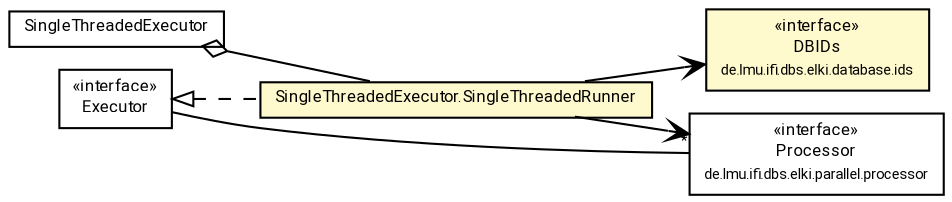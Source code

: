 #!/usr/local/bin/dot
#
# Class diagram 
# Generated by UMLGraph version R5_7_2-60-g0e99a6 (http://www.spinellis.gr/umlgraph/)
#

digraph G {
	graph [fontnames="svg"]
	edge [fontname="Roboto",fontsize=7,labelfontname="Roboto",labelfontsize=7,color="black"];
	node [fontname="Roboto",fontcolor="black",fontsize=8,shape=plaintext,margin=0,width=0,height=0];
	nodesep=0.15;
	ranksep=0.25;
	rankdir=LR;
	// de.lmu.ifi.dbs.elki.database.ids.DBIDs
	c9624427 [label=<<table title="de.lmu.ifi.dbs.elki.database.ids.DBIDs" border="0" cellborder="1" cellspacing="0" cellpadding="2" bgcolor="LemonChiffon" href="../database/ids/DBIDs.html" target="_parent">
		<tr><td><table border="0" cellspacing="0" cellpadding="1">
		<tr><td align="center" balign="center"> &#171;interface&#187; </td></tr>
		<tr><td align="center" balign="center"> <font face="Roboto">DBIDs</font> </td></tr>
		<tr><td align="center" balign="center"> <font face="Roboto" point-size="7.0">de.lmu.ifi.dbs.elki.database.ids</font> </td></tr>
		</table></td></tr>
		</table>>, URL="../database/ids/DBIDs.html"];
	// de.lmu.ifi.dbs.elki.parallel.SingleThreadedExecutor
	c9625044 [label=<<table title="de.lmu.ifi.dbs.elki.parallel.SingleThreadedExecutor" border="0" cellborder="1" cellspacing="0" cellpadding="2" href="SingleThreadedExecutor.html" target="_parent">
		<tr><td><table border="0" cellspacing="0" cellpadding="1">
		<tr><td align="center" balign="center"> <font face="Roboto">SingleThreadedExecutor</font> </td></tr>
		</table></td></tr>
		</table>>, URL="SingleThreadedExecutor.html"];
	// de.lmu.ifi.dbs.elki.parallel.SingleThreadedExecutor.SingleThreadedRunner
	c9625045 [label=<<table title="de.lmu.ifi.dbs.elki.parallel.SingleThreadedExecutor.SingleThreadedRunner" border="0" cellborder="1" cellspacing="0" cellpadding="2" bgcolor="lemonChiffon" href="SingleThreadedExecutor.SingleThreadedRunner.html" target="_parent">
		<tr><td><table border="0" cellspacing="0" cellpadding="1">
		<tr><td align="center" balign="center"> <font face="Roboto">SingleThreadedExecutor.SingleThreadedRunner</font> </td></tr>
		</table></td></tr>
		</table>>, URL="SingleThreadedExecutor.SingleThreadedRunner.html"];
	// de.lmu.ifi.dbs.elki.parallel.processor.Processor
	c9625058 [label=<<table title="de.lmu.ifi.dbs.elki.parallel.processor.Processor" border="0" cellborder="1" cellspacing="0" cellpadding="2" href="processor/Processor.html" target="_parent">
		<tr><td><table border="0" cellspacing="0" cellpadding="1">
		<tr><td align="center" balign="center"> &#171;interface&#187; </td></tr>
		<tr><td align="center" balign="center"> <font face="Roboto">Processor</font> </td></tr>
		<tr><td align="center" balign="center"> <font face="Roboto" point-size="7.0">de.lmu.ifi.dbs.elki.parallel.processor</font> </td></tr>
		</table></td></tr>
		</table>>, URL="processor/Processor.html"];
	// de.lmu.ifi.dbs.elki.parallel.Executor
	c9625071 [label=<<table title="de.lmu.ifi.dbs.elki.parallel.Executor" border="0" cellborder="1" cellspacing="0" cellpadding="2" href="Executor.html" target="_parent">
		<tr><td><table border="0" cellspacing="0" cellpadding="1">
		<tr><td align="center" balign="center"> &#171;interface&#187; </td></tr>
		<tr><td align="center" balign="center"> <font face="Roboto">Executor</font> </td></tr>
		</table></td></tr>
		</table>>, URL="Executor.html"];
	// de.lmu.ifi.dbs.elki.parallel.SingleThreadedExecutor has de.lmu.ifi.dbs.elki.parallel.SingleThreadedExecutor.SingleThreadedRunner
	c9625044 -> c9625045 [arrowhead=none,arrowtail=ediamond,dir=back,weight=4];
	// de.lmu.ifi.dbs.elki.parallel.SingleThreadedExecutor.SingleThreadedRunner implements de.lmu.ifi.dbs.elki.parallel.Executor
	c9625071 -> c9625045 [arrowtail=empty,style=dashed,dir=back,weight=9];
	// de.lmu.ifi.dbs.elki.parallel.Executor assoc de.lmu.ifi.dbs.elki.parallel.processor.Processor
	c9625071 -> c9625058 [arrowhead=none,weight=2];
	// de.lmu.ifi.dbs.elki.parallel.SingleThreadedExecutor.SingleThreadedRunner navassoc de.lmu.ifi.dbs.elki.database.ids.DBIDs
	c9625045 -> c9624427 [arrowhead=open,weight=1];
	// de.lmu.ifi.dbs.elki.parallel.SingleThreadedExecutor.SingleThreadedRunner navassoc de.lmu.ifi.dbs.elki.parallel.processor.Processor
	c9625045 -> c9625058 [arrowhead=open,weight=1,headlabel="*"];
}

